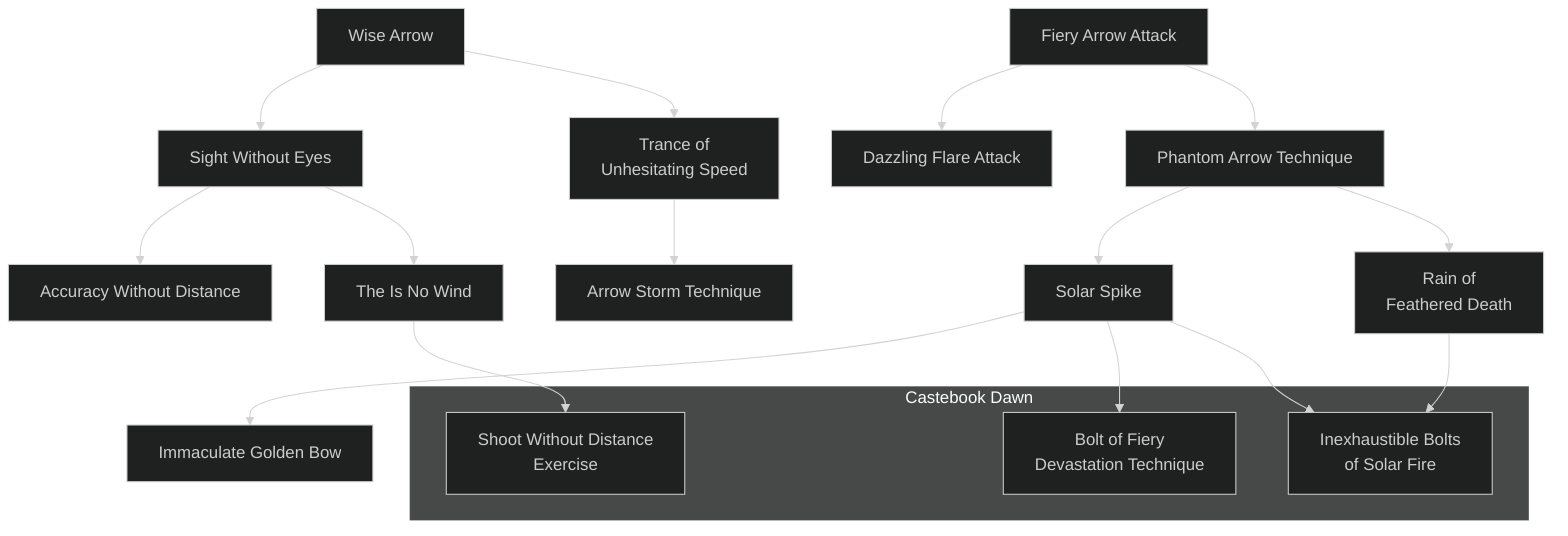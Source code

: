 ---
config:
  theme: dark
---
flowchart TD

    wise_arrow[Wise Arrow]
    click wise_arrow callback "
        Wise Arrow<br>
        <br>
        Cost: 1 mote per die<br>
        Duration: Instant<br>
        Type: Supplemental<br>
        Minimum Archery: 1<br>
        Minimum Essence: 1<br>
        Prerequisite Charms: None<br>
        <br>
        The character extends her anima into the world around
        her, and joins archer, target and arrow into a single being. Truly,
        the arrow knows the way to the target, for that is its natural
        home. For each mote of Essence the player spends, he may add
        1 die to an Archery attack roll, but the number of bonus dice
        added to any single roll cannot exceed her normal Dexterity +
        Archery dice pool. The player must declare how much Essence
        she is going to use in this Charm prior to making the attack roll."

    sight_without_eyes[Sight Without Eyes]
    wise_arrow --> sight_without_eyes
    click sight_without_eyes callback "
        Sight Without Eyes<br>
        <br>
        Cost: 1 mote per die<br>
        Duration: Instant<br>
        Type: Supplemental<br>
        Minimum Archery: 3<br>
        Minimum Essence: 1<br>
        Prerequisite Charms: Wise Arrow<br>
        <br>
        The character opens her eyes not to the visual world,
        but to the world of Essence and senses her target in that
        fashion. She may make an Archery attack without penalty
        for visual conditions. Other negative modifiers (high winds,
        range and so forth) still impose their regular penalties.
        "


    accuracy_without_distance[Accuracy Without Distance]
    sight_without_eyes --> accuracy_without_distance
    click accuracy_without_distance callback "
        Accuracy Without Distance<br>
        <br>
        Cost: 1 mote, 1 Willpower<br>
        Duration: Instant<br>
        Type: Supplemental<br>
        Minimum Archery: 5<br>
        Minimum Essence: 1<br>
        Prerequisite Charms: Sight Without Eyes<br>
        <br>
        The character extends her sense of the local Essence flows
        to greater heights and can now shoot with perfect assurance. The
        character may make an Archery attack out to the maximum
        range of the bow with absolute certainty that the shot will hit.<br>
        The player rolls to attack as normal, but if he rolls insufficient
        successes for his character to hit the target, he still hits it, doing
        the arrow's base damage. This Charm can also be used to hit small
        objects, to cut cords and ropes and for other trick shots. It does not,
        however, allow the archer to negate their target's armor via a
        called shot to the eye, throat or what have you.
        "

    there_is_no_wind[The Is No Wind]
    sight_without_eyes --> there_is_no_wind
    click there_is_no_wind callback "
        The Is No Wind<br>
        <br>
        Cost: 3 motes<br>
        Duration: Instant<br>
        Type: Supplemental<br>
        Minimum Archery: 4<br>
        Minimum Essence: 1<br>
        Prerequisite Charms: Sight Without Eyes<br>
        <br>
        The character's Essence flows into the bow and arrow, and he
        fires with a perfect, supple grace. The character may make a
        Archery attack without any environmental penalties of any sort,
        be they for range, high winds, bad weather, bad ammunition or
        what have you — the Charmed shot is absolutely flawless. Splitting
        a dice pool for multiple actions is not an environmental penalty.
        "

    trance_of_unhesitating_speed[Trance of<br>Unhesitating Speed]
    wise_arrow --> trance_of_unhesitating_speed
    click trance_of_unhesitating_speed callback "
        Trance of<br>Unhesitating Speed<br>
        <br>
        Cost: Varies<br>
        Duration: Instant<br>
        Type: Extra Action<br>
        Minimum Archery: 3<br>
        Minimum Essence: 1<br>
        Prerequisite Charms: Wise Arrow<br>
        <br>
        The character flows with soft and unhesitating grace
        through the motions of firing her weapon. Before the
        character takes her first action for the turn, the player must
        declare how many attacks the character will make this
        turn. Each extra attack costs a number of motes of Essence
        equal to twice the total number of attacks the character has
        made so far, including the attack the character is buying.<br>
        For Example: Harmonious Jade is surrounded by Dragon-Blooded
        hunters and needs to act now, regardless of cost. She uses
        the Trance of Unhesitating Speed to make three extra attacks (for
        a total of four attacks that turn). The cost is 18 motes of Essence;
        4 motes for the first extra attack, 6 motes for the second extra attack,
        and 8 motes for the third extra attack. The cost of the Charm must
        be paid before Harmonious Jade makes her first attack.<br>
        The player must decide how many attacks the character
        will make and pay for them all before he makes any
        attack rolls. Obviously, a character cannot attack more
        times than she has ammunition.
        "

    arrow_storm_technique[Arrow Storm Technique]
    trance_of_unhesitating_speed --> arrow_storm_technique
    click arrow_storm_technique callback "
        Arrow Storm Technique<br>
        <br>
        Cost: 8 motes, 1 Willpower<br>
        Duration: Instant<br>
        Type: Extra Action<br>
        Minimum Archery: 5<br>
        Minimum Essence: 2<br>
        Prerequisite Charms: Trance of Unhesitating Speed<br>
        <br>
        The character's motions become smooth and economical,
        optimized for the release of arrows with a minimal
        expenditure of effort. So long as the character hits (she need
        not do damage) with an attack, she may make another attack
        immediately thereafter. Each attack must be at a different
        target, and the character cannot make more attacks than she
        has ammunition. This Charm ends when the character misses
        or when she has hit every possible target once.
        "

    fiery_arrow_attack[Fiery Arrow Attack]
    click fiery_arrow_attack callback "
        Fiery Arrow Attack<br>
        <br>
        Cost: 2 motes<br>
        Duration: Instant<br>
        Type: Supplemental<br>
        Minimum Archery: 2<br>
        Minimum Essence: 2<br>
        Prerequisite Charms: None<br>
        <br>
        The character concentrates Essence in an arrow and then
        launches it, causing it to burst into flame in mid-flight. Not only
        will the arrow ignite flammable materials it hits, it also adds dice
        equal to the character's Essence score to the arrow's damage.
        Arrows that have had the Fiery Arrow Attack Charm used on
        them are burnt to cinders and cannot be recovered. Keep in mind
        that indiscriminately firing burning arrows in a forest or grassland
        during the dry season is generally a bad idea.
        "

    dazzling_flare_attack[Dazzling Flare Attack]
    fiery_arrow_attack --> dazzling_flare_attack
    click dazzling_flare_attack callback "
        Dazzling Flare Attack<br>
        <br>
        Cost: 1 mote per 2 damage<br>
        Duration: Instant<br>
        Type: Supplemental<br>
        Minimum Archery: 3<br>
        Minimum Essence: 2<br>
        Prerequisite Charms: Fiery Arrow Attack<br>
        <br>
        The character pours greater amounts of Essence into an
        arrow, and it roars and flashes with Essence as it streaks toward its
        target. The arrow flies faster and straighter than normal, adding
        one die to the character's Archery pool. Also, for every mote of
        Essence the character spends on the Charm, it adds two points
        to the base damage of the arrow. The Exalted cannot spend more
        motes of Essence activating this Charm than her permanent
        Essence rating. Characters using this Charm must spend at least
        one mote to do so — the Charm cannot be activated &quot;for free&quot;
        to gain the bonus die to the character's Archery pool.<br>
        As the Charm's name suggests, if fired on a high arc through
        the air, the arrow forms a beacon that can be seen for miles.
        Arrows that have had the Dazzling Flare Attack Charm used on
        them are burned to fine gray ash and cannot be recovered.
        "

    phantom_arrow_technique[Phantom Arrow Technique]
    fiery_arrow_attack --> phantom_arrow_technique
    click phantom_arrow_technique callback "
        Phantom Arrow Technique<br>
        <br>
        Cost: 1 mote per arrow<br>
        Duration: Instant<br>
        Type: Supplemental<br>
        Minimum Archery: 3<br>
        Minimum Essence: 2<br>
        Prerequisite Charms: Fiery Arrow Attack<br>
        <br>
        The bane of the archer is his dependence on ammunition.
        Through the use of this Charm, the Exalted can
        transcend the need for ammunition, at least while he
        possesses the Essence needed to power this Charm. As the
        character draws his bow, he shapes a mote of Essence into
        a glittering arrow. This arrow has normal range and damage,
        but winks out of existence a few seconds after impact.
        The Essence Arrow can be Comboed with Charms such as
        Dazzling Flare Attack or Rain of Feathered Death, allowing
        a character to conjure powerful attacks from thin air.
        "

    solar_spike[Solar Spike]
    phantom_arrow_technique --> solar_spike
    click solar_spike callback "
        Solar Spike<br>
        <br>
        Cost: 1 mote per 2 dice of damage<br>
        Duration: Instant<br>
        Type: Simple<br>
        Minimum Archery: 4<br>
        Minimum Essence: 2<br>
        Prerequisite Charms: Phantom Arrow Technique<br>
        <br>
        The character pulls a blazing bolt of Essence across her
        bow. This is fired as a normal arrow, but does a base damage
        of twice the number of Essence motes that the character
        spent conjuring the Solar Spike. A character cannot spend
        more motes of Essence conjuring a Solar Spike than she
        has dots in the Archery Ability. The Solar Spike moves as
        quickly as a flash of lightning and is not subject to penalties
        for range or wind, though poor visibility can hamper
        shooting. A Solar Spike can be fired out to a distance of
        (the firing character's Essence * 100) yards.<br>
        Regardless of the target's soak, Solar Spikes that
        strike demons, undead and other creatures of the night
        will always roll at least as many dice of damage as the
        firing character's Essence. Solar Spike is not compatible
        with arrow-enhancing Charms such as Fiery Arrow
        Attack and Rain of Feathered Death. The damage of the
        Solar Spike is determined only by the amount of Essence
        the character spends on the bolt and the number
        of extra successes she rolls on her attack — do not add
        the damage of the bow.
        "

    immaculate_golden_bow[Immaculate Golden Bow]
    solar_spike --> immaculate_golden_bow
    click immaculate_golden_bow callback "
        Immaculate Golden Bow<br>
        <br>
        Cost: 5 motes, 1 Willpower<br>
        Duration: One Scene<br>
        Type: Simple<br>
        Minimum Archery: 4<br>
        Minimum Essence: 3<br>
        Prerequisite Charms: Phantom Arrow Technique<br>
        <br>
        The Exalted can not only substitute his Essence for
        ammunition, but for his weapon as well. Through this
        Charm, the character shapes Essence into a deadly bow. As
        an extension of the character's anima, each bow is unique
        to the Exalted who conjured it. All, however, have the
        same statistics - they do the character's Strength +
        Essence damage and have the range of a compound bow.
        The Immaculate Golden Bow does not come with ammunition,
        so characters without arrows will need to use
        Phantom Arrow Technique.
        "

    rain_of_feathered_death[Rain of<br>Feathered Death]
    phantom_arrow_technique --> rain_of_feathered_death
    click rain_of_feathered_death callback "
        Rain of Feathered Death<br>
        <br>
        Cost: 3 motes per duplicate<br>
        Duration: Instant<br>
        Type: Supplemental<br>
        Minimum Archery: 4<br>
        Minimum Essence: 3<br>
        Prerequisite Charms: Phantom Arrow Technique<br>
        <br>
        The character bundles Essence tightly around the arrow as
        she fires, and as the shaft arcs toward the target, it is multiplied.
        Use one attack roll for all the arrows, but apply the damage from
        each of them separately. The character cannot create more
        duplicate arrows than her Essence score. All the arrows in the
        Rain of Feathered Death must attack the same target.
        "


    subgraph Castebook Dawn
        direction TB

        bolt_of_fiery_devastation_technique[Bolt of Fiery<br>Devastation Technique]
        click bolt_of_fiery_devastation_technique callback "
            Bolt of Fiery<br>Devastation Technique<br>
            <br>
            Cost: 10 motes, 1 Willpower<br>
            Duration: Instant<br>
            Type: Simple<br>
            Minimum Archery: 6<br>
            Minimum Essence: 6<br>
            Prerequisite Charms: Solar Spike<br>
            <br>
            The character pulls a bolt of fiery Essence across his bow.
            The character makes a normal Dexterity + Archery roll, but
            the base damage is equal to the character's Permanent
            Essence. This damage is aggravated. The bolt moves as
            quickly as a stroke of lightning. Its deadly power is not subject
            to penalties for range or wind, though poor visibility can
            hamper shooting. These bolts can be fired to a distance of
            (firing character's Essence x 100) yards.
            "

        inexhausible_bolts_of_solar_fire[Inexhaustible Bolts<br>of Solar Fire]
        click inexhausible_bolts_of_solar_fire callback "
            Inexhaustible Bolts of Solar Fire<br>
            <br>
            Cost: 10 motes, 1 Willpower<br>
            Duration: One scene<br>
            Type: Simple<br>
            Minimum Archery: 5<br>
            Minimum Essence: 4<br>
            Prerequisite Charms: Solar Spike, Rain of Feathered Death<br>
            <br>
            The character can fight an entire battle without needing
            to worry about arrows. For the rest of thes cene, every time
            the character shoots her bow, she fires a bolt of concentrated
            solar Essence that does the same base damage as any type of
            arrow she desires. These arrows are not subject to penalties
            for range or wind, though poor visibility can hamper shooting.
            These bolts have the normal range for arrows fired from
            the type of bow the character is using.
            "

        shoot_without_distance_exercise[Shoot Without Distance<br>Exercise]
        click shoot_without_distance_exercise callback "
            Shoot Without Distance Exercise<br>
            <br>
            Cost: 4 motes<br>
            Duration: Instant<br>
            Type: Supplemental<br>
            Minimum Archery: 5<br>
            Minimum Essence: 4<br>
            Prerequisite Charms: There Is No Wind<br>
            <br>
            The character's Essence propels the arrow at the speed of
            thought. Environmental penalties do notapply to the character's
            Archery attack, be they for range, high winds, bad weather, bad
            ammunition, exceedingly difficult called shots or any other
            external factors. In addition, this shot has no range limitations.
            As long as the firing character can see the target, even if it is only
            a tiny dot near the horizon, the shot can hit this distant goal. If
            the character enhances her sight with a Charm such as Unsurpassed
            Sight Discipline (see Exalted, page 196), she can
            literally shoot the hat off of the head of a target five miles away.
            As with the Charm There Is No Wind, splitting a dice pool for
            multiple actions is not considered an environmental penalty.
            "
    end
    solar_spike --> bolt_of_fiery_devastation_technique
    solar_spike --> inexhausible_bolts_of_solar_fire
    rain_of_feathered_death --> inexhausible_bolts_of_solar_fire
    there_is_no_wind --> shoot_without_distance_exercise